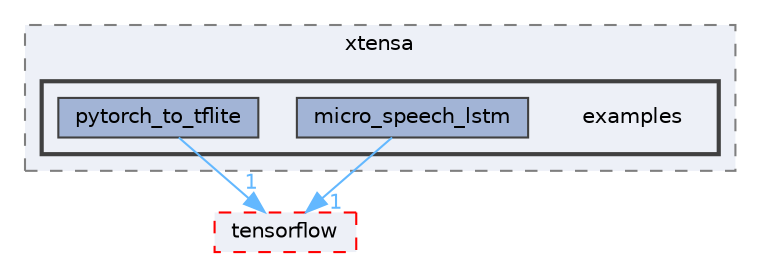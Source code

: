 digraph "Arduino/GetStartedWithMachineLearningOnArduino/tflite-micro-main/third_party/xtensa/examples"
{
 // LATEX_PDF_SIZE
  bgcolor="transparent";
  edge [fontname=Helvetica,fontsize=10,labelfontname=Helvetica,labelfontsize=10];
  node [fontname=Helvetica,fontsize=10,shape=box,height=0.2,width=0.4];
  compound=true
  subgraph clusterdir_4954eb009abfb6ddbdbfa831836be50c {
    graph [ bgcolor="#edf0f7", pencolor="grey50", label="xtensa", fontname=Helvetica,fontsize=10 style="filled,dashed", URL="dir_4954eb009abfb6ddbdbfa831836be50c.html",tooltip=""]
  subgraph clusterdir_e95f0f323138d3bdcee7c280eff80cb7 {
    graph [ bgcolor="#edf0f7", pencolor="grey25", label="", fontname=Helvetica,fontsize=10 style="filled,bold", URL="dir_e95f0f323138d3bdcee7c280eff80cb7.html",tooltip=""]
    dir_e95f0f323138d3bdcee7c280eff80cb7 [shape=plaintext, label="examples"];
  dir_6846a80e2a05fcff6622b434ebf7b674 [label="micro_speech_lstm", fillcolor="#a2b4d6", color="grey25", style="filled", URL="dir_6846a80e2a05fcff6622b434ebf7b674.html",tooltip=""];
  dir_d9b0ad6f9d7cacacd69a2011c3d06bb7 [label="pytorch_to_tflite", fillcolor="#a2b4d6", color="grey25", style="filled", URL="dir_d9b0ad6f9d7cacacd69a2011c3d06bb7.html",tooltip=""];
  }
  }
  dir_e5bdcbd8b9c0fefb7a2e0f3ea674e16e [label="tensorflow", fillcolor="#edf0f7", color="red", style="filled,dashed", URL="dir_e5bdcbd8b9c0fefb7a2e0f3ea674e16e.html",tooltip=""];
  dir_6846a80e2a05fcff6622b434ebf7b674->dir_e5bdcbd8b9c0fefb7a2e0f3ea674e16e [headlabel="1", labeldistance=1.5 headhref="dir_000193_000317.html" href="dir_000193_000317.html" color="steelblue1" fontcolor="steelblue1"];
  dir_d9b0ad6f9d7cacacd69a2011c3d06bb7->dir_e5bdcbd8b9c0fefb7a2e0f3ea674e16e [headlabel="1", labeldistance=1.5 headhref="dir_000254_000317.html" href="dir_000254_000317.html" color="steelblue1" fontcolor="steelblue1"];
}
